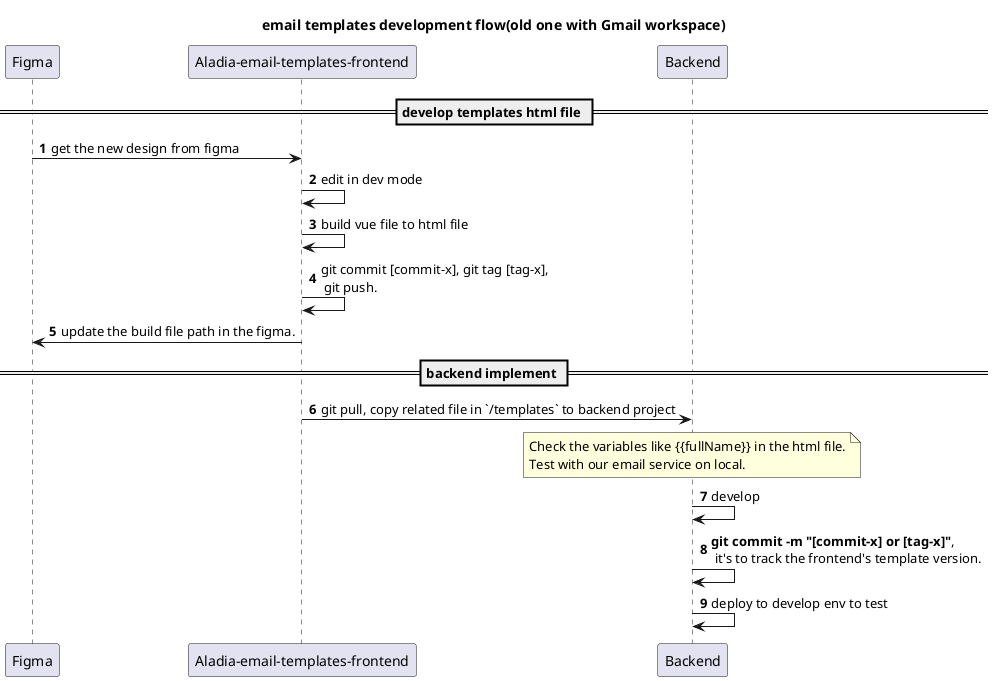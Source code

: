 @startuml
title "email templates development flow(old one with Gmail workspace)"

participant "Figma" as Design
participant "Aladia-email-templates-frontend" as Frontend
participant Backend

autonumber
== develop templates html file ==
Frontend <- Design: get the new design from figma
Frontend -> Frontend: edit in dev mode
Frontend -> Frontend: build vue file to html file
Frontend -> Frontend: git commit [commit-x], git tag [tag-x], \n git push.
Frontend -> Design: update the build file path in the figma.

== backend implement ==
Backend <- Frontend: git pull, copy related file in `/templates` to backend project
note over Backend
  Check the variables like {{fullName}} in the html file.
  Test with our email service on local.
end note
Backend -> Backend: develop
Backend -> Backend: <b>git commit -m "[commit-x] or [tag-x]"</b>, \n it's to track the frontend's template version.
Backend -> Backend: deploy to develop env to test
@enduml